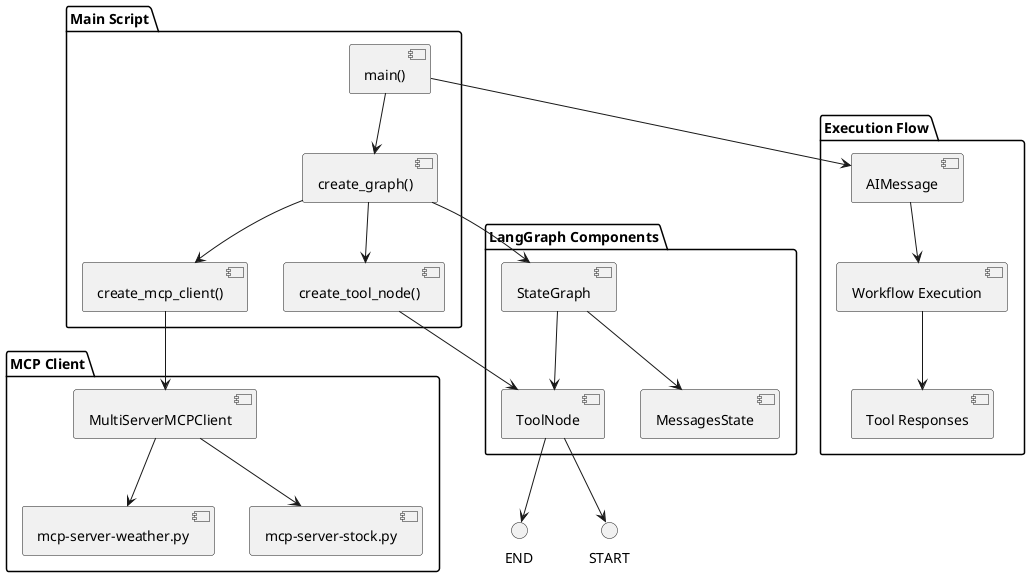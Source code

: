 @startuml LangGraph_MCP_Integration
skinparam monochrome true
skinparam shadowing false
skinparam defaultFontName Helvetica

package "Main Script" {
  [main()] as main
  [create_graph()] as create_graph
  [create_mcp_client()] as create_client
  [create_tool_node()] as create_tool_node
}

package "LangGraph Components" {
  [StateGraph] as state_graph
  [ToolNode] as tool_node
  [MessagesState] as messages_state
}

package "MCP Client" {
  [MultiServerMCPClient] as mcp_client
  [mcp-server-weather.py] as weather_server
  [mcp-server-stock.py] as stock_server
}

package "Execution Flow" {
  [AIMessage] as ai_message
  [Workflow Execution] as workflow_exec
  [Tool Responses] as tool_responses
}

' Relationships
main --> create_graph
create_graph --> create_client
create_graph --> create_tool_node
create_client --> mcp_client
mcp_client --> weather_server
mcp_client --> stock_server
create_tool_node --> tool_node
create_graph --> state_graph
state_graph --> messages_state

' Graph construction flow
state_graph --> tool_node
tool_node --> START
tool_node --> END

' Execution flow
main --> ai_message
ai_message --> workflow_exec
workflow_exec --> tool_responses

' note right of mcp_client
'   Configures two MCP servers:
'   - weather service
'   - stock service
'   Both run via stdio transport
' end note

' note right of create_tool_node
'   Creates ToolNode with:
'   - All tools from MCP client
'   - Error handling enabled
' end note

' note right of state_graph
'   Simple workflow:
'   START → tool_node → END
' end note

' note right of workflow_exec
'   Processes AIMessage with:
'   - weather tool call (Paris)
'   - stock tool call (AMZN)
' end note

@enduml
